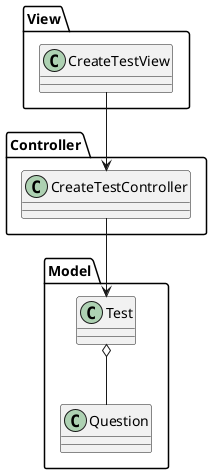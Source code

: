 @startuml

package "View" {
    class CreateTestView
}
package "Controller" {
    class CreateTestController
}
package "Model" {
    class Test
    class Question
}

CreateTestView --> CreateTestController
CreateTestController --> Test
Test o-- Question

@enduml
